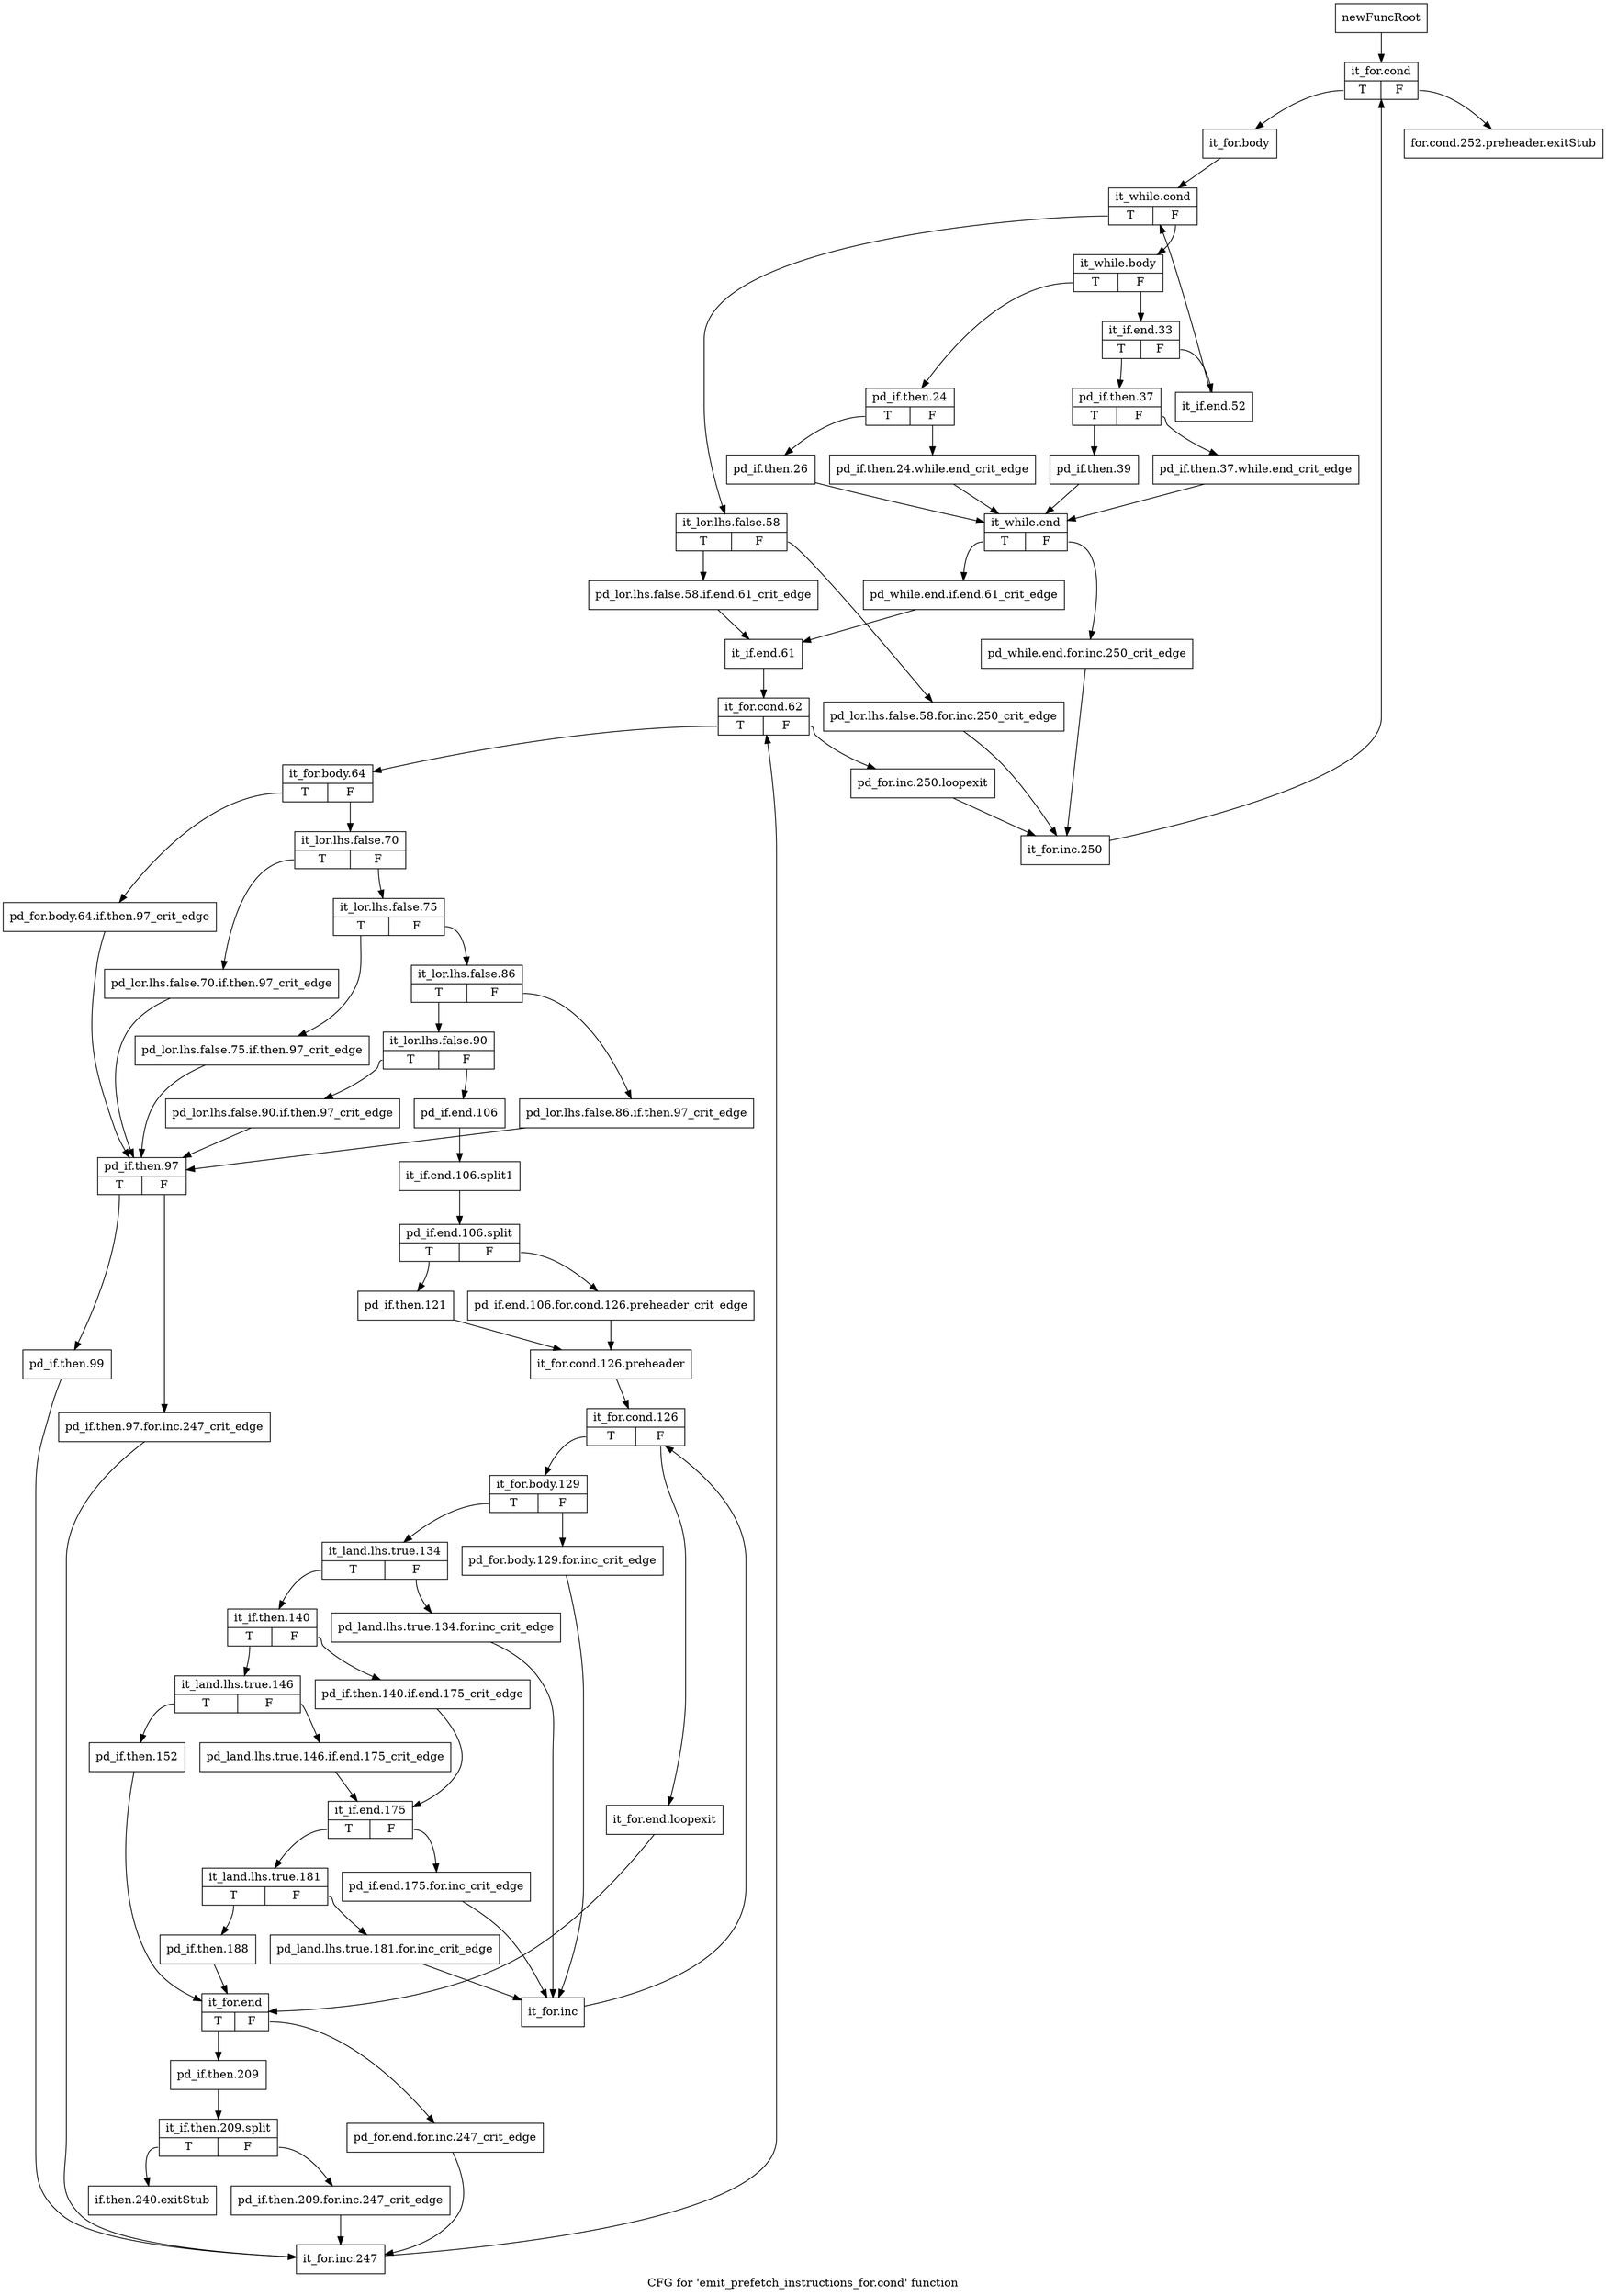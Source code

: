 digraph "CFG for 'emit_prefetch_instructions_for.cond' function" {
	label="CFG for 'emit_prefetch_instructions_for.cond' function";

	Node0xb621040 [shape=record,label="{newFuncRoot}"];
	Node0xb621040 -> Node0xb621130;
	Node0xb621090 [shape=record,label="{for.cond.252.preheader.exitStub}"];
	Node0xb6210e0 [shape=record,label="{if.then.240.exitStub}"];
	Node0xb621130 [shape=record,label="{it_for.cond|{<s0>T|<s1>F}}"];
	Node0xb621130:s0 -> Node0xb621180;
	Node0xb621130:s1 -> Node0xb621090;
	Node0xb621180 [shape=record,label="{it_for.body}"];
	Node0xb621180 -> Node0xb6211d0;
	Node0xb6211d0 [shape=record,label="{it_while.cond|{<s0>T|<s1>F}}"];
	Node0xb6211d0:s0 -> Node0xb6215e0;
	Node0xb6211d0:s1 -> Node0xb621220;
	Node0xb621220 [shape=record,label="{it_while.body|{<s0>T|<s1>F}}"];
	Node0xb621220:s0 -> Node0xb621400;
	Node0xb621220:s1 -> Node0xb621270;
	Node0xb621270 [shape=record,label="{it_if.end.33|{<s0>T|<s1>F}}"];
	Node0xb621270:s0 -> Node0xb621310;
	Node0xb621270:s1 -> Node0xb6212c0;
	Node0xb6212c0 [shape=record,label="{it_if.end.52}"];
	Node0xb6212c0 -> Node0xb6211d0;
	Node0xb621310 [shape=record,label="{pd_if.then.37|{<s0>T|<s1>F}}"];
	Node0xb621310:s0 -> Node0xb6213b0;
	Node0xb621310:s1 -> Node0xb621360;
	Node0xb621360 [shape=record,label="{pd_if.then.37.while.end_crit_edge}"];
	Node0xb621360 -> Node0xb6214f0;
	Node0xb6213b0 [shape=record,label="{pd_if.then.39}"];
	Node0xb6213b0 -> Node0xb6214f0;
	Node0xb621400 [shape=record,label="{pd_if.then.24|{<s0>T|<s1>F}}"];
	Node0xb621400:s0 -> Node0xb6214a0;
	Node0xb621400:s1 -> Node0xb621450;
	Node0xb621450 [shape=record,label="{pd_if.then.24.while.end_crit_edge}"];
	Node0xb621450 -> Node0xb6214f0;
	Node0xb6214a0 [shape=record,label="{pd_if.then.26}"];
	Node0xb6214a0 -> Node0xb6214f0;
	Node0xb6214f0 [shape=record,label="{it_while.end|{<s0>T|<s1>F}}"];
	Node0xb6214f0:s0 -> Node0xb621590;
	Node0xb6214f0:s1 -> Node0xb621540;
	Node0xb621540 [shape=record,label="{pd_while.end.for.inc.250_crit_edge}"];
	Node0xb621540 -> Node0xb6217c0;
	Node0xb621590 [shape=record,label="{pd_while.end.if.end.61_crit_edge}"];
	Node0xb621590 -> Node0xb6216d0;
	Node0xb6215e0 [shape=record,label="{it_lor.lhs.false.58|{<s0>T|<s1>F}}"];
	Node0xb6215e0:s0 -> Node0xb621680;
	Node0xb6215e0:s1 -> Node0xb621630;
	Node0xb621630 [shape=record,label="{pd_lor.lhs.false.58.for.inc.250_crit_edge}"];
	Node0xb621630 -> Node0xb6217c0;
	Node0xb621680 [shape=record,label="{pd_lor.lhs.false.58.if.end.61_crit_edge}"];
	Node0xb621680 -> Node0xb6216d0;
	Node0xb6216d0 [shape=record,label="{it_if.end.61}"];
	Node0xb6216d0 -> Node0xb621720;
	Node0xb621720 [shape=record,label="{it_for.cond.62|{<s0>T|<s1>F}}"];
	Node0xb621720:s0 -> Node0xb621810;
	Node0xb621720:s1 -> Node0xb621770;
	Node0xb621770 [shape=record,label="{pd_for.inc.250.loopexit}"];
	Node0xb621770 -> Node0xb6217c0;
	Node0xb6217c0 [shape=record,label="{it_for.inc.250}"];
	Node0xb6217c0 -> Node0xb621130;
	Node0xb621810 [shape=record,label="{it_for.body.64|{<s0>T|<s1>F}}"];
	Node0xb621810:s0 -> Node0xb6222b0;
	Node0xb621810:s1 -> Node0xb621860;
	Node0xb621860 [shape=record,label="{it_lor.lhs.false.70|{<s0>T|<s1>F}}"];
	Node0xb621860:s0 -> Node0xb622260;
	Node0xb621860:s1 -> Node0xb6218b0;
	Node0xb6218b0 [shape=record,label="{it_lor.lhs.false.75|{<s0>T|<s1>F}}"];
	Node0xb6218b0:s0 -> Node0xb622210;
	Node0xb6218b0:s1 -> Node0xb621900;
	Node0xb621900 [shape=record,label="{it_lor.lhs.false.86|{<s0>T|<s1>F}}"];
	Node0xb621900:s0 -> Node0xb6219a0;
	Node0xb621900:s1 -> Node0xb621950;
	Node0xb621950 [shape=record,label="{pd_lor.lhs.false.86.if.then.97_crit_edge}"];
	Node0xb621950 -> Node0xb622300;
	Node0xb6219a0 [shape=record,label="{it_lor.lhs.false.90|{<s0>T|<s1>F}}"];
	Node0xb6219a0:s0 -> Node0xb6221c0;
	Node0xb6219a0:s1 -> Node0xb6219f0;
	Node0xb6219f0 [shape=record,label="{pd_if.end.106}"];
	Node0xb6219f0 -> Node0xf728160;
	Node0xf728160 [shape=record,label="{it_if.end.106.split1}"];
	Node0xf728160 -> Node0xf728980;
	Node0xf728980 [shape=record,label="{pd_if.end.106.split|{<s0>T|<s1>F}}"];
	Node0xf728980:s0 -> Node0xb621a90;
	Node0xf728980:s1 -> Node0xb621a40;
	Node0xb621a40 [shape=record,label="{pd_if.end.106.for.cond.126.preheader_crit_edge}"];
	Node0xb621a40 -> Node0xb621ae0;
	Node0xb621a90 [shape=record,label="{pd_if.then.121}"];
	Node0xb621a90 -> Node0xb621ae0;
	Node0xb621ae0 [shape=record,label="{it_for.cond.126.preheader}"];
	Node0xb621ae0 -> Node0xb621b30;
	Node0xb621b30 [shape=record,label="{it_for.cond.126|{<s0>T|<s1>F}}"];
	Node0xb621b30:s0 -> Node0xb621bd0;
	Node0xb621b30:s1 -> Node0xb621b80;
	Node0xb621b80 [shape=record,label="{it_for.end.loopexit}"];
	Node0xb621b80 -> Node0xb622080;
	Node0xb621bd0 [shape=record,label="{it_for.body.129|{<s0>T|<s1>F}}"];
	Node0xb621bd0:s0 -> Node0xb621c70;
	Node0xb621bd0:s1 -> Node0xb621c20;
	Node0xb621c20 [shape=record,label="{pd_for.body.129.for.inc_crit_edge}"];
	Node0xb621c20 -> Node0xb621f90;
	Node0xb621c70 [shape=record,label="{it_land.lhs.true.134|{<s0>T|<s1>F}}"];
	Node0xb621c70:s0 -> Node0xb621d10;
	Node0xb621c70:s1 -> Node0xb621cc0;
	Node0xb621cc0 [shape=record,label="{pd_land.lhs.true.134.for.inc_crit_edge}"];
	Node0xb621cc0 -> Node0xb621f90;
	Node0xb621d10 [shape=record,label="{it_if.then.140|{<s0>T|<s1>F}}"];
	Node0xb621d10:s0 -> Node0xb621db0;
	Node0xb621d10:s1 -> Node0xb621d60;
	Node0xb621d60 [shape=record,label="{pd_if.then.140.if.end.175_crit_edge}"];
	Node0xb621d60 -> Node0xb621e50;
	Node0xb621db0 [shape=record,label="{it_land.lhs.true.146|{<s0>T|<s1>F}}"];
	Node0xb621db0:s0 -> Node0xb622030;
	Node0xb621db0:s1 -> Node0xb621e00;
	Node0xb621e00 [shape=record,label="{pd_land.lhs.true.146.if.end.175_crit_edge}"];
	Node0xb621e00 -> Node0xb621e50;
	Node0xb621e50 [shape=record,label="{it_if.end.175|{<s0>T|<s1>F}}"];
	Node0xb621e50:s0 -> Node0xb621ef0;
	Node0xb621e50:s1 -> Node0xb621ea0;
	Node0xb621ea0 [shape=record,label="{pd_if.end.175.for.inc_crit_edge}"];
	Node0xb621ea0 -> Node0xb621f90;
	Node0xb621ef0 [shape=record,label="{it_land.lhs.true.181|{<s0>T|<s1>F}}"];
	Node0xb621ef0:s0 -> Node0xb621fe0;
	Node0xb621ef0:s1 -> Node0xb621f40;
	Node0xb621f40 [shape=record,label="{pd_land.lhs.true.181.for.inc_crit_edge}"];
	Node0xb621f40 -> Node0xb621f90;
	Node0xb621f90 [shape=record,label="{it_for.inc}"];
	Node0xb621f90 -> Node0xb621b30;
	Node0xb621fe0 [shape=record,label="{pd_if.then.188}"];
	Node0xb621fe0 -> Node0xb622080;
	Node0xb622030 [shape=record,label="{pd_if.then.152}"];
	Node0xb622030 -> Node0xb622080;
	Node0xb622080 [shape=record,label="{it_for.end|{<s0>T|<s1>F}}"];
	Node0xb622080:s0 -> Node0xb622120;
	Node0xb622080:s1 -> Node0xb6220d0;
	Node0xb6220d0 [shape=record,label="{pd_for.end.for.inc.247_crit_edge}"];
	Node0xb6220d0 -> Node0xb6223f0;
	Node0xb622120 [shape=record,label="{pd_if.then.209}"];
	Node0xb622120 -> Node0xf7274a0;
	Node0xf7274a0 [shape=record,label="{it_if.then.209.split|{<s0>T|<s1>F}}"];
	Node0xf7274a0:s0 -> Node0xb6210e0;
	Node0xf7274a0:s1 -> Node0xb622170;
	Node0xb622170 [shape=record,label="{pd_if.then.209.for.inc.247_crit_edge}"];
	Node0xb622170 -> Node0xb6223f0;
	Node0xb6221c0 [shape=record,label="{pd_lor.lhs.false.90.if.then.97_crit_edge}"];
	Node0xb6221c0 -> Node0xb622300;
	Node0xb622210 [shape=record,label="{pd_lor.lhs.false.75.if.then.97_crit_edge}"];
	Node0xb622210 -> Node0xb622300;
	Node0xb622260 [shape=record,label="{pd_lor.lhs.false.70.if.then.97_crit_edge}"];
	Node0xb622260 -> Node0xb622300;
	Node0xb6222b0 [shape=record,label="{pd_for.body.64.if.then.97_crit_edge}"];
	Node0xb6222b0 -> Node0xb622300;
	Node0xb622300 [shape=record,label="{pd_if.then.97|{<s0>T|<s1>F}}"];
	Node0xb622300:s0 -> Node0xb6223a0;
	Node0xb622300:s1 -> Node0xb622350;
	Node0xb622350 [shape=record,label="{pd_if.then.97.for.inc.247_crit_edge}"];
	Node0xb622350 -> Node0xb6223f0;
	Node0xb6223a0 [shape=record,label="{pd_if.then.99}"];
	Node0xb6223a0 -> Node0xb6223f0;
	Node0xb6223f0 [shape=record,label="{it_for.inc.247}"];
	Node0xb6223f0 -> Node0xb621720;
}
